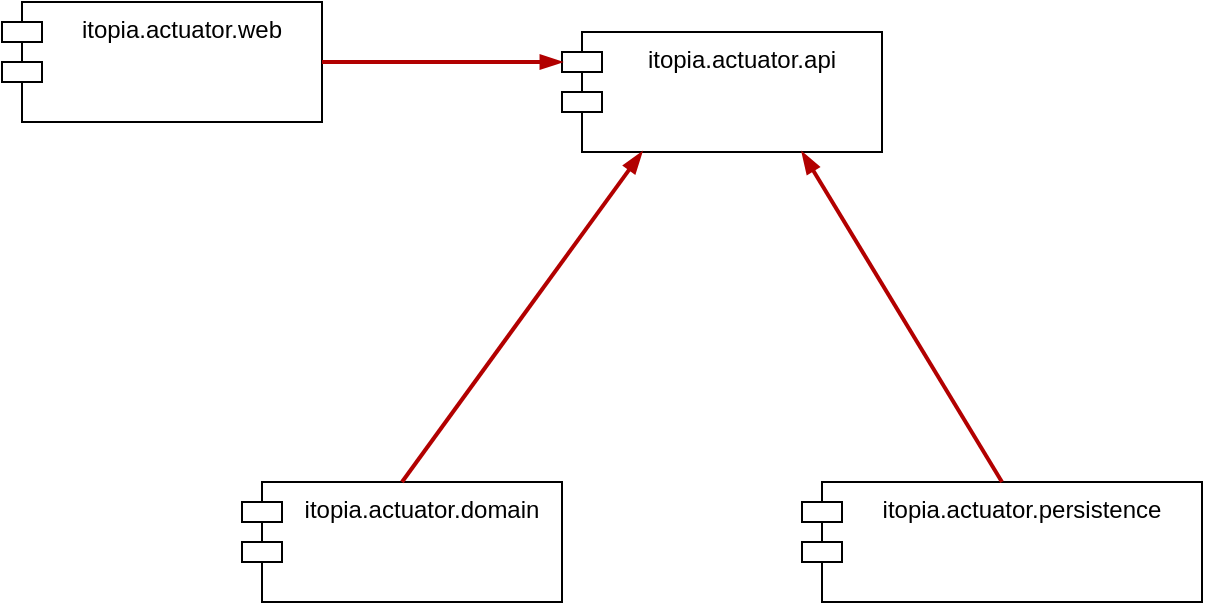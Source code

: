 <mxfile version="14.6.13" type="device"><diagram id="pdPxL_jnbW2WpU3SNKTA" name="Page-1"><mxGraphModel dx="1346" dy="823" grid="1" gridSize="10" guides="1" tooltips="1" connect="1" arrows="1" fold="1" page="1" pageScale="1" pageWidth="1100" pageHeight="850" math="0" shadow="0"><root><mxCell id="0"/><mxCell id="1" parent="0"/><mxCell id="w5o6HeQ2waQ65j4-W_Kg-1" value="itopia.actuator.api" style="shape=module;align=left;spacingLeft=20;align=center;verticalAlign=top;" vertex="1" parent="1"><mxGeometry x="280" y="455" width="160" height="60" as="geometry"/></mxCell><mxCell id="w5o6HeQ2waQ65j4-W_Kg-2" value="itopia.actuator.domain" style="shape=module;align=left;spacingLeft=20;align=center;verticalAlign=top;" vertex="1" parent="1"><mxGeometry x="120" y="680" width="160" height="60" as="geometry"/></mxCell><mxCell id="w5o6HeQ2waQ65j4-W_Kg-4" value="itopia.actuator.web" style="shape=module;align=left;spacingLeft=20;align=center;verticalAlign=top;" vertex="1" parent="1"><mxGeometry y="440" width="160" height="60" as="geometry"/></mxCell><mxCell id="w5o6HeQ2waQ65j4-W_Kg-5" value="itopia.actuator.persistence" style="shape=module;align=left;spacingLeft=20;align=center;verticalAlign=top;" vertex="1" parent="1"><mxGeometry x="400" y="680" width="200" height="60" as="geometry"/></mxCell><mxCell id="w5o6HeQ2waQ65j4-W_Kg-6" value="" style="endArrow=blockThin;html=1;exitX=1;exitY=0.5;exitDx=0;exitDy=0;entryX=0;entryY=0;entryDx=0;entryDy=15;entryPerimeter=0;endFill=1;strokeWidth=2;fillColor=#e51400;strokeColor=#B20000;" edge="1" parent="1" source="w5o6HeQ2waQ65j4-W_Kg-4" target="w5o6HeQ2waQ65j4-W_Kg-1"><mxGeometry width="50" height="50" relative="1" as="geometry"><mxPoint x="180" y="300" as="sourcePoint"/><mxPoint x="230" y="250" as="targetPoint"/></mxGeometry></mxCell><mxCell id="w5o6HeQ2waQ65j4-W_Kg-9" value="" style="endArrow=blockThin;html=1;exitX=0.5;exitY=0;exitDx=0;exitDy=0;endFill=1;strokeWidth=2;fillColor=#e51400;strokeColor=#B20000;entryX=0.25;entryY=1;entryDx=0;entryDy=0;" edge="1" parent="1" source="w5o6HeQ2waQ65j4-W_Kg-2" target="w5o6HeQ2waQ65j4-W_Kg-1"><mxGeometry width="50" height="50" relative="1" as="geometry"><mxPoint x="160" y="600" as="sourcePoint"/><mxPoint x="340" y="560" as="targetPoint"/></mxGeometry></mxCell><mxCell id="w5o6HeQ2waQ65j4-W_Kg-11" value="" style="endArrow=blockThin;html=1;exitX=0.5;exitY=0;exitDx=0;exitDy=0;endFill=1;strokeWidth=2;fillColor=#e51400;strokeColor=#B20000;entryX=0.75;entryY=1;entryDx=0;entryDy=0;" edge="1" parent="1" source="w5o6HeQ2waQ65j4-W_Kg-5" target="w5o6HeQ2waQ65j4-W_Kg-1"><mxGeometry width="50" height="50" relative="1" as="geometry"><mxPoint x="480" y="605" as="sourcePoint"/><mxPoint x="600" y="440" as="targetPoint"/></mxGeometry></mxCell></root></mxGraphModel></diagram></mxfile>